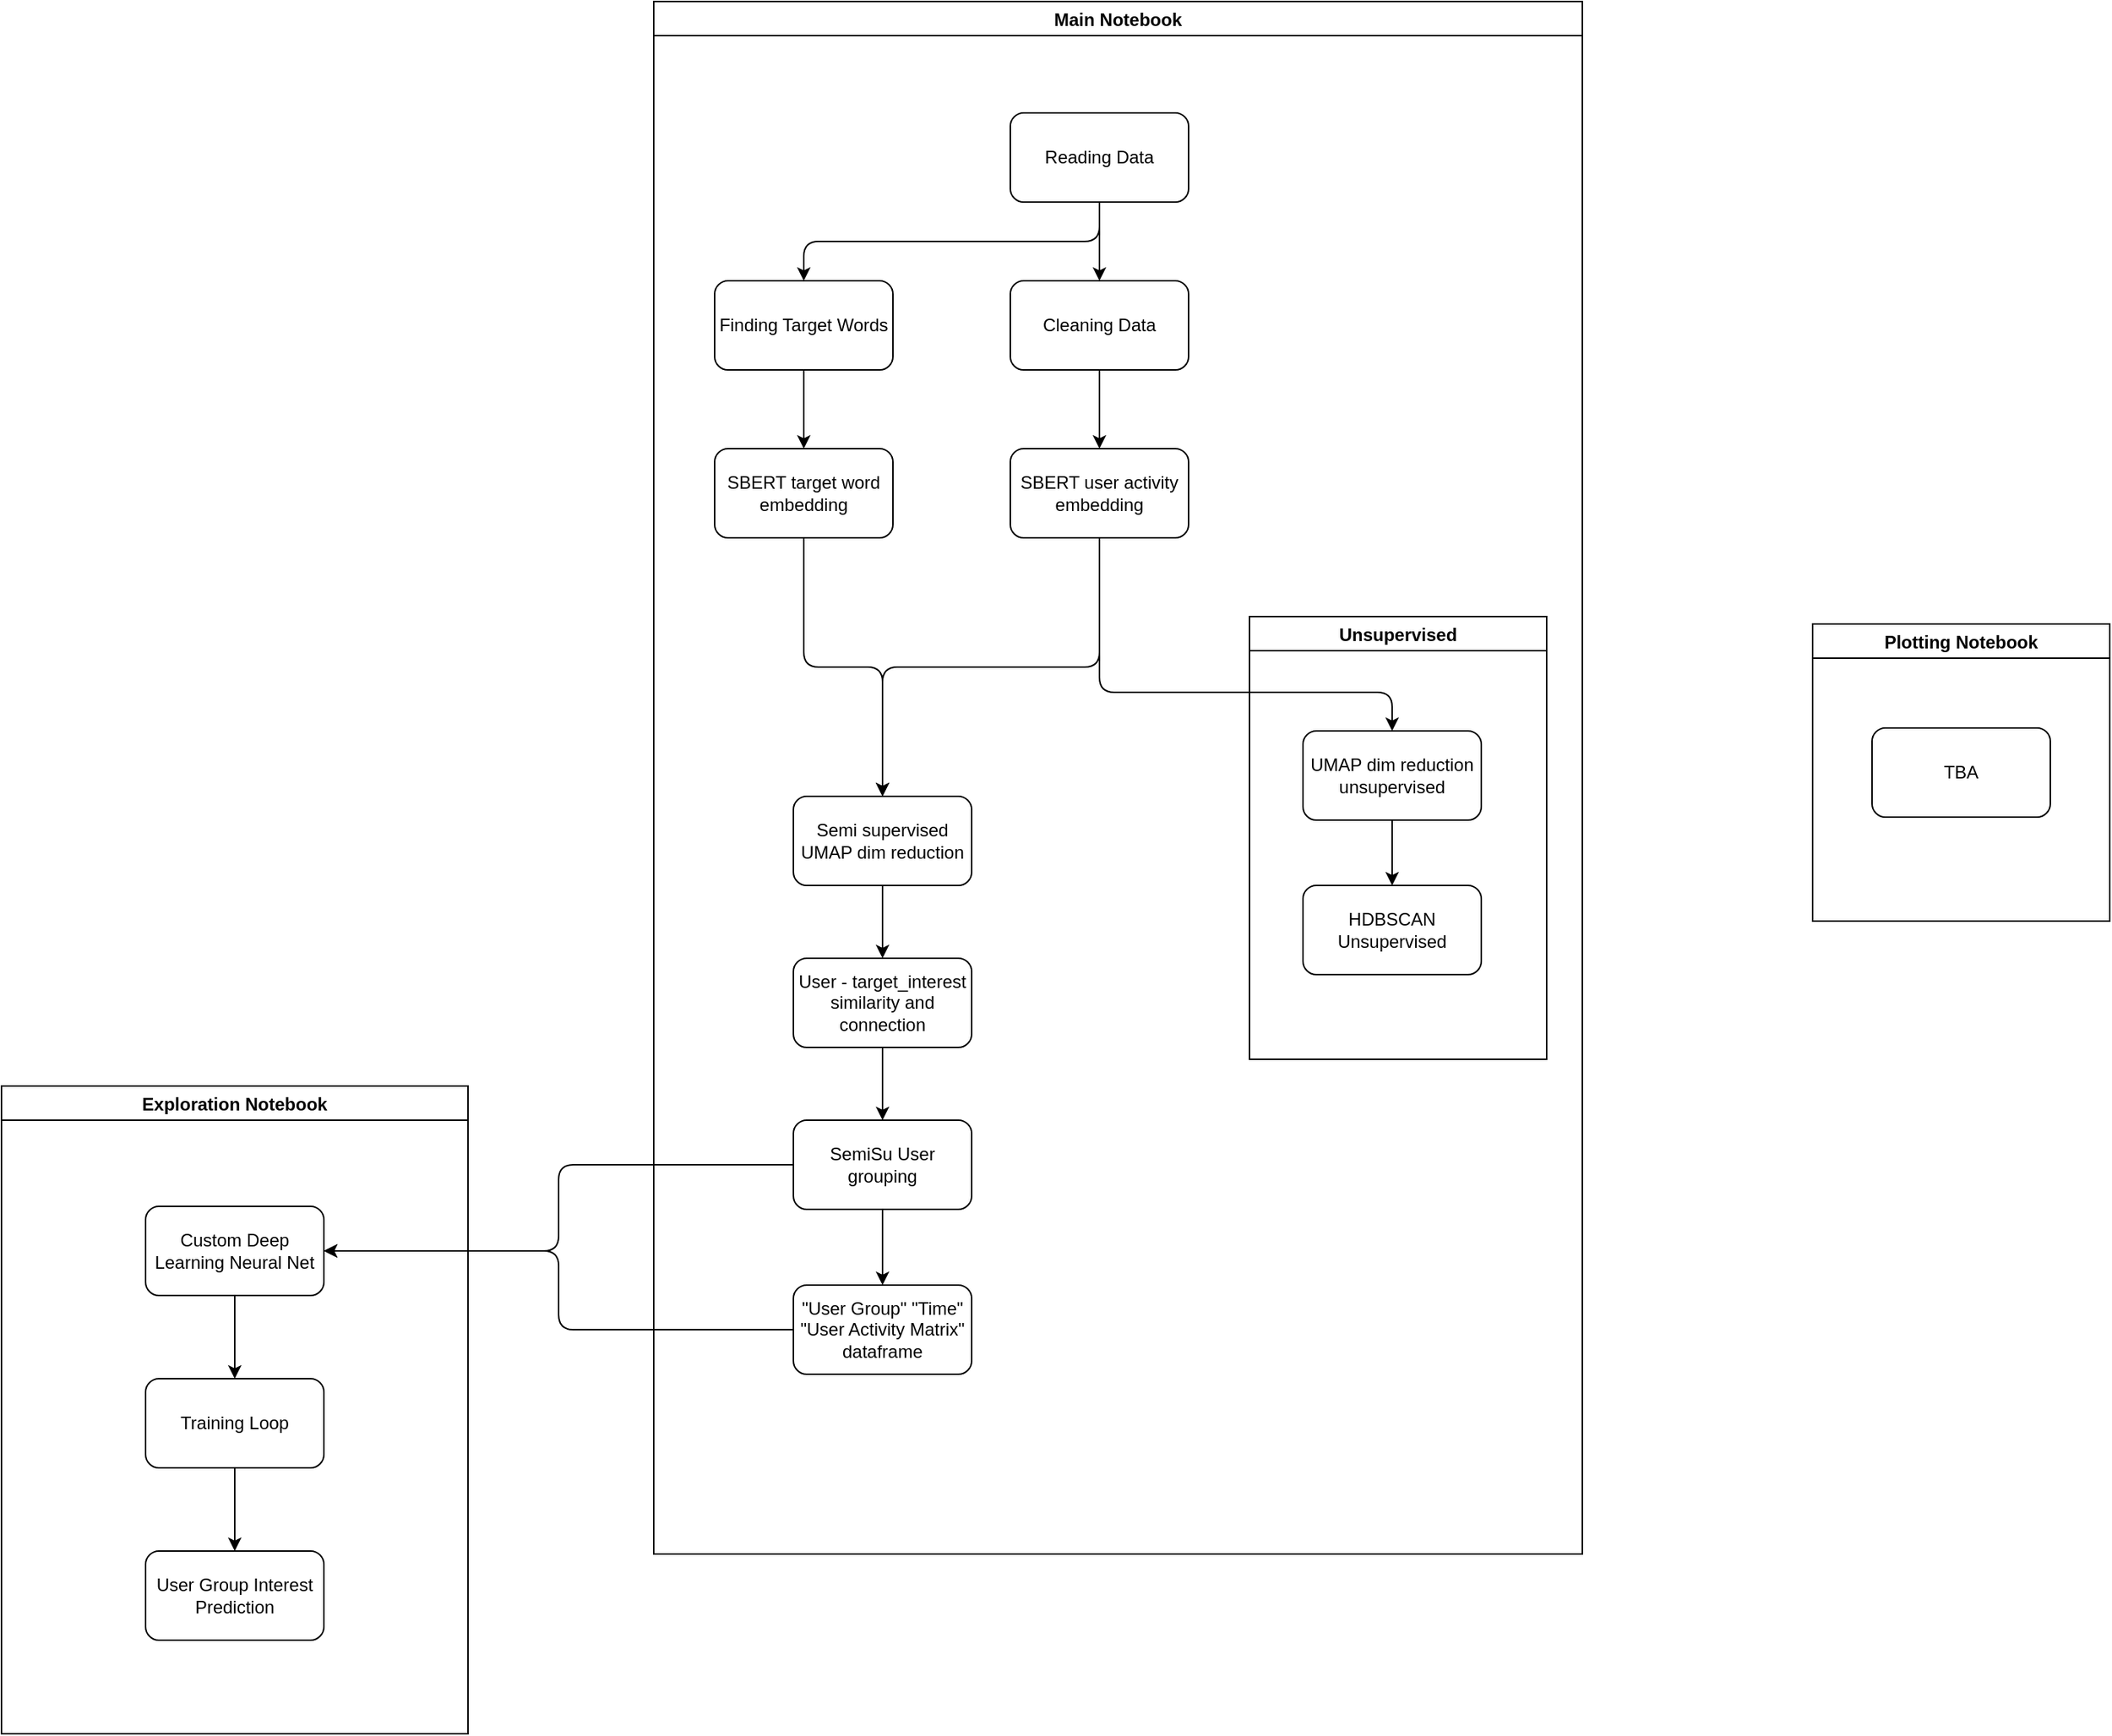 <mxfile>
    <diagram id="atgKaGPzxMXrw-5INfLU" name="Page-1">
        <mxGraphModel dx="2353" dy="1445" grid="0" gridSize="10" guides="1" tooltips="1" connect="1" arrows="1" fold="1" page="0" pageScale="1" pageWidth="850" pageHeight="1100" background="none" math="0" shadow="0">
            <root>
                <mxCell id="0"/>
                <mxCell id="1" parent="0"/>
                <mxCell id="3" value="Main Notebook" style="swimlane;" parent="1" vertex="1">
                    <mxGeometry x="80" y="194" width="625" height="1045" as="geometry"/>
                </mxCell>
                <mxCell id="21" style="edgeStyle=orthogonalEdgeStyle;html=1;exitX=0.5;exitY=1;exitDx=0;exitDy=0;" parent="3" source="4" target="20" edge="1">
                    <mxGeometry relative="1" as="geometry"/>
                </mxCell>
                <mxCell id="4" value="Reading Data" style="rounded=1;whiteSpace=wrap;html=1;" parent="3" vertex="1">
                    <mxGeometry x="240" y="75" width="120" height="60" as="geometry"/>
                </mxCell>
                <mxCell id="10" style="edgeStyle=orthogonalEdgeStyle;html=1;" parent="3" source="5" target="7" edge="1">
                    <mxGeometry relative="1" as="geometry"/>
                </mxCell>
                <mxCell id="5" value="Cleaning Data" style="rounded=1;whiteSpace=wrap;html=1;" parent="3" vertex="1">
                    <mxGeometry x="240" y="188" width="120" height="60" as="geometry"/>
                </mxCell>
                <mxCell id="6" style="edgeStyle=orthogonalEdgeStyle;html=1;entryX=0.5;entryY=0;entryDx=0;entryDy=0;" parent="3" source="4" target="5" edge="1">
                    <mxGeometry relative="1" as="geometry"/>
                </mxCell>
                <mxCell id="28" style="edgeStyle=orthogonalEdgeStyle;html=1;exitX=0.5;exitY=1;exitDx=0;exitDy=0;" parent="3" source="7" target="8" edge="1">
                    <mxGeometry relative="1" as="geometry">
                        <Array as="points">
                            <mxPoint x="300" y="465"/>
                            <mxPoint x="497" y="465"/>
                        </Array>
                    </mxGeometry>
                </mxCell>
                <mxCell id="38" style="edgeStyle=orthogonalEdgeStyle;html=1;exitX=0.5;exitY=1;exitDx=0;exitDy=0;" parent="3" source="7" target="31" edge="1">
                    <mxGeometry relative="1" as="geometry"/>
                </mxCell>
                <mxCell id="7" value="SBERT user activity embedding" style="rounded=1;whiteSpace=wrap;html=1;" parent="3" vertex="1">
                    <mxGeometry x="240" y="301" width="120" height="60" as="geometry"/>
                </mxCell>
                <mxCell id="23" style="edgeStyle=orthogonalEdgeStyle;html=1;" parent="3" source="20" target="22" edge="1">
                    <mxGeometry relative="1" as="geometry"/>
                </mxCell>
                <mxCell id="20" value="Finding Target Words" style="rounded=1;whiteSpace=wrap;html=1;" parent="3" vertex="1">
                    <mxGeometry x="41" y="188" width="120" height="60" as="geometry"/>
                </mxCell>
                <mxCell id="37" style="edgeStyle=orthogonalEdgeStyle;html=1;entryX=0.5;entryY=0;entryDx=0;entryDy=0;" parent="3" source="22" target="31" edge="1">
                    <mxGeometry relative="1" as="geometry"/>
                </mxCell>
                <mxCell id="22" value="SBERT target word embedding" style="rounded=1;whiteSpace=wrap;html=1;" parent="3" vertex="1">
                    <mxGeometry x="41" y="301" width="120" height="60" as="geometry"/>
                </mxCell>
                <mxCell id="24" value="Unsupervised" style="swimlane;" parent="3" vertex="1">
                    <mxGeometry x="401" y="414" width="200" height="298" as="geometry"/>
                </mxCell>
                <mxCell id="9" value="HDBSCAN Unsupervised" style="rounded=1;whiteSpace=wrap;html=1;" parent="24" vertex="1">
                    <mxGeometry x="36" y="181" width="120" height="60" as="geometry"/>
                </mxCell>
                <mxCell id="8" value="UMAP dim reduction unsupervised" style="rounded=1;whiteSpace=wrap;html=1;" parent="24" vertex="1">
                    <mxGeometry x="36" y="77" width="120" height="60" as="geometry"/>
                </mxCell>
                <mxCell id="12" style="edgeStyle=orthogonalEdgeStyle;html=1;exitX=0.5;exitY=1;exitDx=0;exitDy=0;" parent="24" source="8" target="9" edge="1">
                    <mxGeometry relative="1" as="geometry"/>
                </mxCell>
                <mxCell id="31" value="Semi supervised&lt;br&gt;UMAP dim reduction" style="rounded=1;whiteSpace=wrap;html=1;" parent="3" vertex="1">
                    <mxGeometry x="94" y="535" width="120" height="60" as="geometry"/>
                </mxCell>
                <mxCell id="40" style="edgeStyle=orthogonalEdgeStyle;html=1;entryX=0.5;entryY=0;entryDx=0;entryDy=0;" parent="3" source="30" target="39" edge="1">
                    <mxGeometry relative="1" as="geometry"/>
                </mxCell>
                <mxCell id="30" value="User - target_interest&lt;br&gt;similarity and connection" style="rounded=1;whiteSpace=wrap;html=1;" parent="3" vertex="1">
                    <mxGeometry x="94" y="644" width="120" height="60" as="geometry"/>
                </mxCell>
                <mxCell id="32" style="edgeStyle=orthogonalEdgeStyle;html=1;exitX=0.5;exitY=1;exitDx=0;exitDy=0;" parent="3" source="31" target="30" edge="1">
                    <mxGeometry relative="1" as="geometry"/>
                </mxCell>
                <mxCell id="42" style="edgeStyle=orthogonalEdgeStyle;html=1;" parent="3" source="39" target="41" edge="1">
                    <mxGeometry relative="1" as="geometry"/>
                </mxCell>
                <mxCell id="39" value="SemiSu User grouping" style="rounded=1;whiteSpace=wrap;html=1;" parent="3" vertex="1">
                    <mxGeometry x="94" y="753" width="120" height="60" as="geometry"/>
                </mxCell>
                <mxCell id="41" value="&quot;User Group&quot; &quot;Time&quot;&lt;br&gt;&quot;User Activity Matrix&quot; dataframe" style="rounded=1;whiteSpace=wrap;html=1;" parent="3" vertex="1">
                    <mxGeometry x="94" y="864" width="120" height="60" as="geometry"/>
                </mxCell>
                <mxCell id="43" value="Exploration Notebook" style="swimlane;" parent="1" vertex="1">
                    <mxGeometry x="-359" y="924" width="314" height="436" as="geometry"/>
                </mxCell>
                <mxCell id="49" style="edgeStyle=orthogonalEdgeStyle;html=1;entryX=0.5;entryY=0;entryDx=0;entryDy=0;" parent="43" source="44" target="47" edge="1">
                    <mxGeometry relative="1" as="geometry"/>
                </mxCell>
                <mxCell id="44" value="Custom Deep Learning Neural Net" style="rounded=1;whiteSpace=wrap;html=1;" parent="43" vertex="1">
                    <mxGeometry x="97" y="81" width="120" height="60" as="geometry"/>
                </mxCell>
                <mxCell id="51" style="edgeStyle=orthogonalEdgeStyle;html=1;entryX=0.5;entryY=0;entryDx=0;entryDy=0;" parent="43" source="47" target="50" edge="1">
                    <mxGeometry relative="1" as="geometry"/>
                </mxCell>
                <mxCell id="47" value="Training Loop" style="rounded=1;whiteSpace=wrap;html=1;" parent="43" vertex="1">
                    <mxGeometry x="97" y="197" width="120" height="60" as="geometry"/>
                </mxCell>
                <mxCell id="50" value="User Group Interest Prediction" style="rounded=1;whiteSpace=wrap;html=1;" parent="43" vertex="1">
                    <mxGeometry x="97" y="313" width="120" height="60" as="geometry"/>
                </mxCell>
                <mxCell id="45" style="edgeStyle=orthogonalEdgeStyle;html=1;entryX=1;entryY=0.5;entryDx=0;entryDy=0;" parent="1" source="41" target="44" edge="1">
                    <mxGeometry relative="1" as="geometry"/>
                </mxCell>
                <mxCell id="46" style="edgeStyle=orthogonalEdgeStyle;html=1;entryX=1;entryY=0.5;entryDx=0;entryDy=0;" parent="1" source="39" target="44" edge="1">
                    <mxGeometry relative="1" as="geometry"/>
                </mxCell>
                <mxCell id="52" value="Plotting Notebook" style="swimlane;" vertex="1" parent="1">
                    <mxGeometry x="860" y="613" width="200" height="200" as="geometry"/>
                </mxCell>
                <mxCell id="53" value="TBA" style="rounded=1;whiteSpace=wrap;html=1;" vertex="1" parent="52">
                    <mxGeometry x="40" y="70" width="120" height="60" as="geometry"/>
                </mxCell>
            </root>
        </mxGraphModel>
    </diagram>
</mxfile>